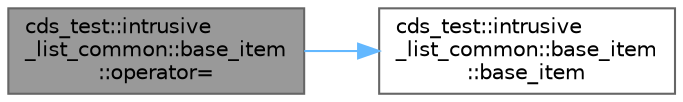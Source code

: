 digraph "cds_test::intrusive_list_common::base_item::operator="
{
 // LATEX_PDF_SIZE
  bgcolor="transparent";
  edge [fontname=Helvetica,fontsize=10,labelfontname=Helvetica,labelfontsize=10];
  node [fontname=Helvetica,fontsize=10,shape=box,height=0.2,width=0.4];
  rankdir="LR";
  Node1 [id="Node000001",label="cds_test::intrusive\l_list_common::base_item\l::operator=",height=0.2,width=0.4,color="gray40", fillcolor="grey60", style="filled", fontcolor="black",tooltip=" "];
  Node1 -> Node2 [id="edge1_Node000001_Node000002",color="steelblue1",style="solid",tooltip=" "];
  Node2 [id="Node000002",label="cds_test::intrusive\l_list_common::base_item\l::base_item",height=0.2,width=0.4,color="grey40", fillcolor="white", style="filled",URL="$structcds__test_1_1intrusive__list__common_1_1base__item.html#acf908a67353562a1653a13c8f3764d2a",tooltip=" "];
}
